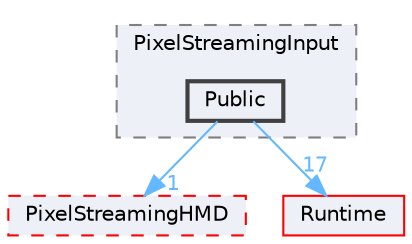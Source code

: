digraph "Public"
{
 // INTERACTIVE_SVG=YES
 // LATEX_PDF_SIZE
  bgcolor="transparent";
  edge [fontname=Helvetica,fontsize=10,labelfontname=Helvetica,labelfontsize=10];
  node [fontname=Helvetica,fontsize=10,shape=box,height=0.2,width=0.4];
  compound=true
  subgraph clusterdir_92605e62cebe009eea6bf743563bddea {
    graph [ bgcolor="#edf0f7", pencolor="grey50", label="PixelStreamingInput", fontname=Helvetica,fontsize=10 style="filled,dashed", URL="dir_92605e62cebe009eea6bf743563bddea.html",tooltip=""]
  dir_5a4f05ff0a83af28573d8bce9385f471 [label="Public", fillcolor="#edf0f7", color="grey25", style="filled,bold", URL="dir_5a4f05ff0a83af28573d8bce9385f471.html",tooltip=""];
  }
  dir_30812e81f0d7bfd60d7b74daaff119d5 [label="PixelStreamingHMD", fillcolor="#edf0f7", color="red", style="filled,dashed", URL="dir_30812e81f0d7bfd60d7b74daaff119d5.html",tooltip=""];
  dir_7536b172fbd480bfd146a1b1acd6856b [label="Runtime", fillcolor="#edf0f7", color="red", style="filled", URL="dir_7536b172fbd480bfd146a1b1acd6856b.html",tooltip=""];
  dir_5a4f05ff0a83af28573d8bce9385f471->dir_30812e81f0d7bfd60d7b74daaff119d5 [headlabel="1", labeldistance=1.5 headhref="dir_000842_000752.html" href="dir_000842_000752.html" color="steelblue1" fontcolor="steelblue1"];
  dir_5a4f05ff0a83af28573d8bce9385f471->dir_7536b172fbd480bfd146a1b1acd6856b [headlabel="17", labeldistance=1.5 headhref="dir_000842_000984.html" href="dir_000842_000984.html" color="steelblue1" fontcolor="steelblue1"];
}
